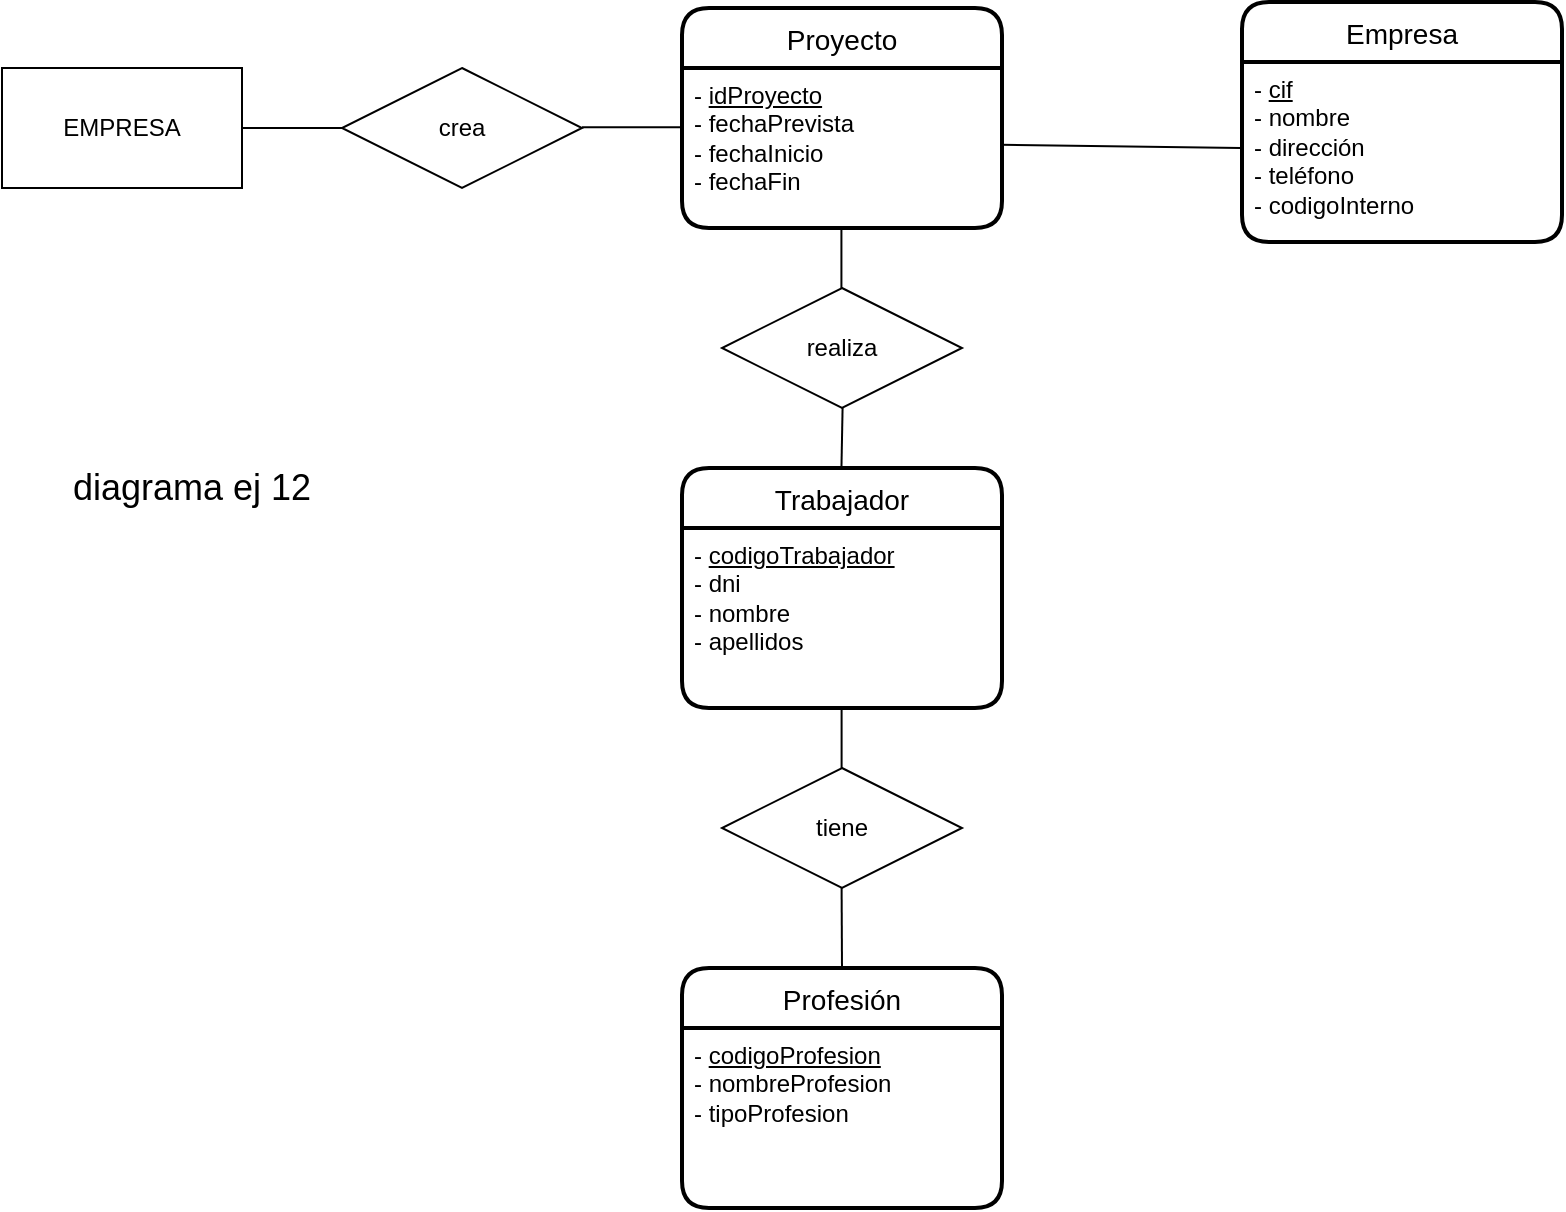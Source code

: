 <mxfile version="20.1.2" type="github">
  <diagram id="w7LlWlDyLkvgTwCcmOdm" name="Pàgina-1">
    <mxGraphModel dx="1043" dy="549" grid="1" gridSize="10" guides="1" tooltips="1" connect="1" arrows="1" fold="1" page="1" pageScale="1" pageWidth="827" pageHeight="1169" math="0" shadow="0">
      <root>
        <mxCell id="0" />
        <mxCell id="1" parent="0" />
        <mxCell id="CkiNoyqXaFTZ2xthF8Od-1" value="Empresa" style="swimlane;childLayout=stackLayout;horizontal=1;startSize=30;horizontalStack=0;rounded=1;fontSize=14;fontStyle=0;strokeWidth=2;resizeParent=0;resizeLast=1;shadow=0;dashed=0;align=center;" parent="1" vertex="1">
          <mxGeometry x="700" y="127" width="160" height="120" as="geometry" />
        </mxCell>
        <mxCell id="CkiNoyqXaFTZ2xthF8Od-9" value="- &lt;u&gt;cif&lt;/u&gt;&lt;br&gt;- nombre&lt;br&gt;- dirección&lt;br&gt;- teléfono&lt;br&gt;- codigoInterno" style="text;html=1;align=left;verticalAlign=top;resizable=0;points=[];autosize=1;strokeColor=none;fillColor=none;spacingLeft=4;" parent="CkiNoyqXaFTZ2xthF8Od-1" vertex="1">
          <mxGeometry y="30" width="160" height="90" as="geometry" />
        </mxCell>
        <mxCell id="CkiNoyqXaFTZ2xthF8Od-3" value="Proyecto" style="swimlane;childLayout=stackLayout;horizontal=1;startSize=30;horizontalStack=0;rounded=1;fontSize=14;fontStyle=0;strokeWidth=2;resizeParent=0;resizeLast=1;shadow=0;align=center;fillStyle=auto;gradientColor=none;swimlaneFillColor=none;fillColor=default;sketch=0;glass=0;swimlaneLine=1;perimeterSpacing=0;" parent="1" vertex="1">
          <mxGeometry x="420" y="130" width="160" height="110" as="geometry">
            <mxRectangle x="480" y="130" width="100" height="30" as="alternateBounds" />
          </mxGeometry>
        </mxCell>
        <mxCell id="CkiNoyqXaFTZ2xthF8Od-12" value="- &lt;u&gt;idProyecto&lt;/u&gt;&lt;br&gt;- fechaPrevista&lt;br&gt;- fechaInicio&lt;br&gt;- fechaFin" style="text;html=1;align=left;verticalAlign=top;resizable=0;points=[];autosize=1;strokeColor=none;fillColor=none;spacingLeft=4;" parent="CkiNoyqXaFTZ2xthF8Od-3" vertex="1">
          <mxGeometry y="30" width="160" height="130" as="geometry" />
        </mxCell>
        <mxCell id="ojXystufkmVzPJKqhMDF-7" value="" style="endArrow=none;html=1;rounded=0;" edge="1" parent="CkiNoyqXaFTZ2xthF8Od-3">
          <mxGeometry width="50" height="50" relative="1" as="geometry">
            <mxPoint x="79.71" y="140" as="sourcePoint" />
            <mxPoint x="79.71" y="110" as="targetPoint" />
          </mxGeometry>
        </mxCell>
        <mxCell id="CkiNoyqXaFTZ2xthF8Od-17" value="&lt;br&gt;" style="text;html=1;align=left;verticalAlign=top;resizable=0;points=[];autosize=1;strokeColor=none;fillColor=none;spacingLeft=4;" parent="CkiNoyqXaFTZ2xthF8Od-3" vertex="1">
          <mxGeometry y="160" width="160" height="-50" as="geometry" />
        </mxCell>
        <mxCell id="CkiNoyqXaFTZ2xthF8Od-4" value="Trabajador" style="swimlane;childLayout=stackLayout;horizontal=1;startSize=30;horizontalStack=0;rounded=1;fontSize=14;fontStyle=0;strokeWidth=2;resizeParent=0;resizeLast=1;shadow=0;dashed=0;align=center;" parent="1" vertex="1">
          <mxGeometry x="420" y="360" width="160" height="120" as="geometry" />
        </mxCell>
        <mxCell id="CkiNoyqXaFTZ2xthF8Od-13" value="- &lt;u&gt;codigoTrabajador&lt;/u&gt;&lt;br&gt;- dni&lt;br&gt;- nombre&lt;br&gt;- apellidos" style="text;html=1;align=left;verticalAlign=top;resizable=0;points=[];autosize=1;strokeColor=none;fillColor=none;spacingLeft=4;" parent="CkiNoyqXaFTZ2xthF8Od-4" vertex="1">
          <mxGeometry y="30" width="160" height="90" as="geometry" />
        </mxCell>
        <mxCell id="CkiNoyqXaFTZ2xthF8Od-5" value="Profesión" style="swimlane;childLayout=stackLayout;horizontal=1;startSize=30;horizontalStack=0;rounded=1;fontSize=14;fontStyle=0;strokeWidth=2;resizeParent=0;resizeLast=1;shadow=0;dashed=0;align=center;" parent="1" vertex="1">
          <mxGeometry x="420" y="610" width="160" height="120" as="geometry" />
        </mxCell>
        <mxCell id="CkiNoyqXaFTZ2xthF8Od-14" value="- &lt;u&gt;codigoProfesion&lt;/u&gt;&lt;br&gt;- nombreProfesion&lt;br&gt;- tipoProfesion" style="text;html=1;align=left;verticalAlign=top;resizable=0;points=[];autosize=1;strokeColor=none;fillColor=none;spacingLeft=4;" parent="CkiNoyqXaFTZ2xthF8Od-5" vertex="1">
          <mxGeometry y="30" width="160" height="90" as="geometry" />
        </mxCell>
        <mxCell id="CkiNoyqXaFTZ2xthF8Od-6" value="crea" style="shape=rhombus;perimeter=rhombusPerimeter;whiteSpace=wrap;html=1;align=center;" parent="1" vertex="1">
          <mxGeometry x="250" y="160" width="120" height="60" as="geometry" />
        </mxCell>
        <mxCell id="CkiNoyqXaFTZ2xthF8Od-7" value="realiza" style="shape=rhombus;perimeter=rhombusPerimeter;whiteSpace=wrap;html=1;align=center;" parent="1" vertex="1">
          <mxGeometry x="440" y="270" width="120" height="60" as="geometry" />
        </mxCell>
        <mxCell id="CkiNoyqXaFTZ2xthF8Od-8" value="tiene" style="shape=rhombus;perimeter=rhombusPerimeter;whiteSpace=wrap;html=1;align=center;" parent="1" vertex="1">
          <mxGeometry x="440" y="510" width="120" height="60" as="geometry" />
        </mxCell>
        <mxCell id="ojXystufkmVzPJKqhMDF-2" value="" style="endArrow=none;html=1;rounded=0;entryX=-0.004;entryY=0.478;entryDx=0;entryDy=0;entryPerimeter=0;exitX=0.995;exitY=0.295;exitDx=0;exitDy=0;exitPerimeter=0;" edge="1" parent="1" source="CkiNoyqXaFTZ2xthF8Od-12" target="CkiNoyqXaFTZ2xthF8Od-9">
          <mxGeometry width="50" height="50" relative="1" as="geometry">
            <mxPoint x="530" y="150" as="sourcePoint" />
            <mxPoint x="580" y="100" as="targetPoint" />
          </mxGeometry>
        </mxCell>
        <mxCell id="ojXystufkmVzPJKqhMDF-3" value="EMPRESA" style="rounded=0;whiteSpace=wrap;html=1;" vertex="1" parent="1">
          <mxGeometry x="80" y="160" width="120" height="60" as="geometry" />
        </mxCell>
        <mxCell id="ojXystufkmVzPJKqhMDF-4" value="" style="endArrow=none;html=1;rounded=0;exitX=1;exitY=0.5;exitDx=0;exitDy=0;entryX=0;entryY=0.5;entryDx=0;entryDy=0;" edge="1" parent="1" source="ojXystufkmVzPJKqhMDF-3" target="CkiNoyqXaFTZ2xthF8Od-6">
          <mxGeometry width="50" height="50" relative="1" as="geometry">
            <mxPoint x="300" y="250" as="sourcePoint" />
            <mxPoint x="350" y="200" as="targetPoint" />
          </mxGeometry>
        </mxCell>
        <mxCell id="ojXystufkmVzPJKqhMDF-5" value="" style="endArrow=none;html=1;rounded=0;exitX=1;exitY=0.5;exitDx=0;exitDy=0;entryX=0;entryY=0.5;entryDx=0;entryDy=0;" edge="1" parent="1">
          <mxGeometry width="50" height="50" relative="1" as="geometry">
            <mxPoint x="370" y="189.66" as="sourcePoint" />
            <mxPoint x="420" y="189.66" as="targetPoint" />
          </mxGeometry>
        </mxCell>
        <mxCell id="ojXystufkmVzPJKqhMDF-8" value="" style="endArrow=none;html=1;rounded=0;exitX=1;exitY=0.5;exitDx=0;exitDy=0;" edge="1" parent="1">
          <mxGeometry width="50" height="50" relative="1" as="geometry">
            <mxPoint x="500.29" y="330" as="sourcePoint" />
            <mxPoint x="499.719" y="360" as="targetPoint" />
          </mxGeometry>
        </mxCell>
        <mxCell id="ojXystufkmVzPJKqhMDF-9" value="" style="endArrow=none;html=1;rounded=0;exitX=1;exitY=0.5;exitDx=0;exitDy=0;" edge="1" parent="1">
          <mxGeometry width="50" height="50" relative="1" as="geometry">
            <mxPoint x="499.8" y="480" as="sourcePoint" />
            <mxPoint x="499.8" y="510" as="targetPoint" />
          </mxGeometry>
        </mxCell>
        <mxCell id="ojXystufkmVzPJKqhMDF-10" value="" style="endArrow=none;html=1;rounded=0;exitX=1;exitY=0.5;exitDx=0;exitDy=0;entryX=0.5;entryY=0;entryDx=0;entryDy=0;" edge="1" parent="1" target="CkiNoyqXaFTZ2xthF8Od-5">
          <mxGeometry width="50" height="50" relative="1" as="geometry">
            <mxPoint x="499.8" y="570" as="sourcePoint" />
            <mxPoint x="499.8" y="590" as="targetPoint" />
          </mxGeometry>
        </mxCell>
        <mxCell id="d-MlV-hNbE7Le59Y9CJM-1" value="&lt;font style=&quot;font-size: 18px;&quot;&gt;diagrama ej 12&lt;/font&gt;" style="text;html=1;strokeColor=none;fillColor=none;align=center;verticalAlign=middle;whiteSpace=wrap;rounded=0;" vertex="1" parent="1">
          <mxGeometry x="90" y="330" width="170" height="80" as="geometry" />
        </mxCell>
      </root>
    </mxGraphModel>
  </diagram>
</mxfile>
